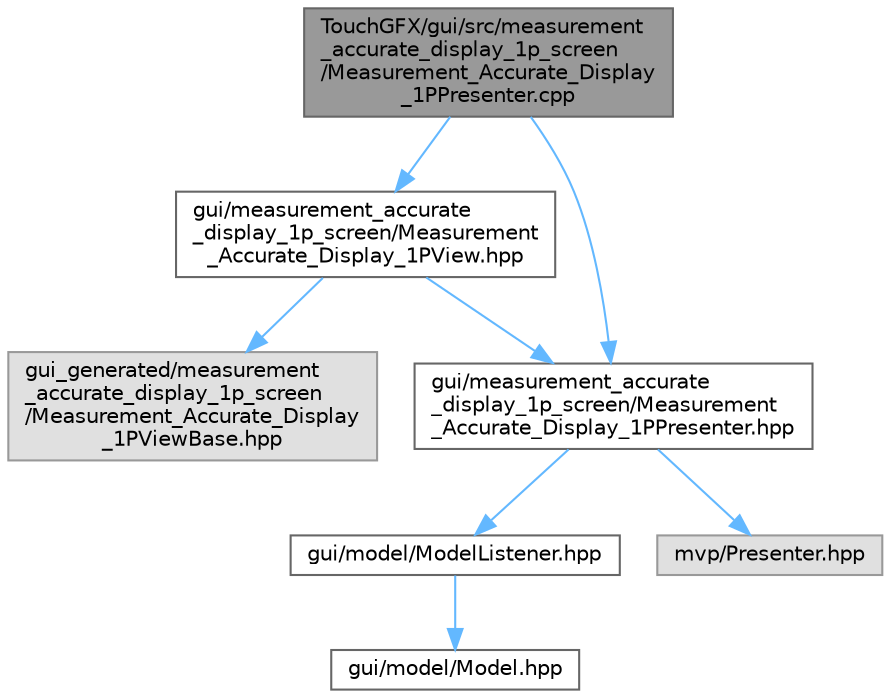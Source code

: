 digraph "TouchGFX/gui/src/measurement_accurate_display_1p_screen/Measurement_Accurate_Display_1PPresenter.cpp"
{
 // LATEX_PDF_SIZE
  bgcolor="transparent";
  edge [fontname=Helvetica,fontsize=10,labelfontname=Helvetica,labelfontsize=10];
  node [fontname=Helvetica,fontsize=10,shape=box,height=0.2,width=0.4];
  Node1 [id="Node000001",label="TouchGFX/gui/src/measurement\l_accurate_display_1p_screen\l/Measurement_Accurate_Display\l_1PPresenter.cpp",height=0.2,width=0.4,color="gray40", fillcolor="grey60", style="filled", fontcolor="black",tooltip=" "];
  Node1 -> Node2 [id="edge1_Node000001_Node000002",color="steelblue1",style="solid",tooltip=" "];
  Node2 [id="Node000002",label="gui/measurement_accurate\l_display_1p_screen/Measurement\l_Accurate_Display_1PView.hpp",height=0.2,width=0.4,color="grey40", fillcolor="white", style="filled",URL="$_measurement___accurate___display__1_p_view_8hpp.html",tooltip=" "];
  Node2 -> Node3 [id="edge2_Node000002_Node000003",color="steelblue1",style="solid",tooltip=" "];
  Node3 [id="Node000003",label="gui_generated/measurement\l_accurate_display_1p_screen\l/Measurement_Accurate_Display\l_1PViewBase.hpp",height=0.2,width=0.4,color="grey60", fillcolor="#E0E0E0", style="filled",tooltip=" "];
  Node2 -> Node4 [id="edge3_Node000002_Node000004",color="steelblue1",style="solid",tooltip=" "];
  Node4 [id="Node000004",label="gui/measurement_accurate\l_display_1p_screen/Measurement\l_Accurate_Display_1PPresenter.hpp",height=0.2,width=0.4,color="grey40", fillcolor="white", style="filled",URL="$_measurement___accurate___display__1_p_presenter_8hpp.html",tooltip=" "];
  Node4 -> Node5 [id="edge4_Node000004_Node000005",color="steelblue1",style="solid",tooltip=" "];
  Node5 [id="Node000005",label="gui/model/ModelListener.hpp",height=0.2,width=0.4,color="grey40", fillcolor="white", style="filled",URL="$_model_listener_8hpp.html",tooltip=" "];
  Node5 -> Node6 [id="edge5_Node000005_Node000006",color="steelblue1",style="solid",tooltip=" "];
  Node6 [id="Node000006",label="gui/model/Model.hpp",height=0.2,width=0.4,color="grey40", fillcolor="white", style="filled",URL="$_model_8hpp.html",tooltip=" "];
  Node4 -> Node7 [id="edge6_Node000004_Node000007",color="steelblue1",style="solid",tooltip=" "];
  Node7 [id="Node000007",label="mvp/Presenter.hpp",height=0.2,width=0.4,color="grey60", fillcolor="#E0E0E0", style="filled",tooltip=" "];
  Node1 -> Node4 [id="edge7_Node000001_Node000004",color="steelblue1",style="solid",tooltip=" "];
}
